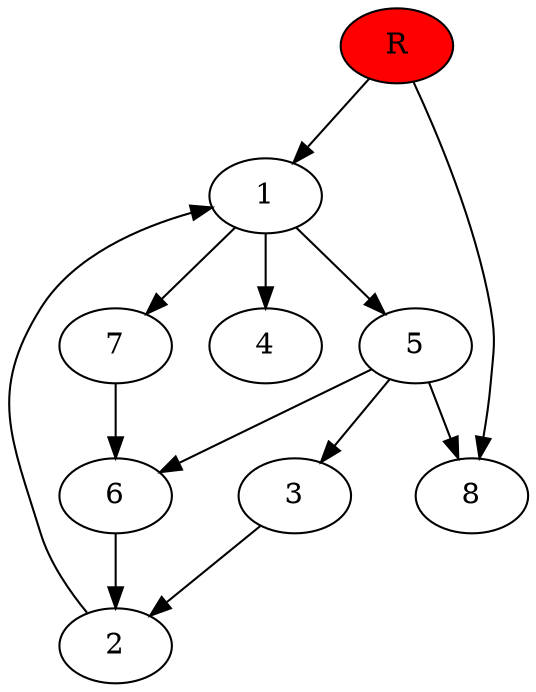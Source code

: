 digraph prb13023 {
	1
	2
	3
	4
	5
	6
	7
	8
	R [fillcolor="#ff0000" style=filled]
	1 -> 4
	1 -> 5
	1 -> 7
	2 -> 1
	3 -> 2
	5 -> 3
	5 -> 6
	5 -> 8
	6 -> 2
	7 -> 6
	R -> 1
	R -> 8
}

